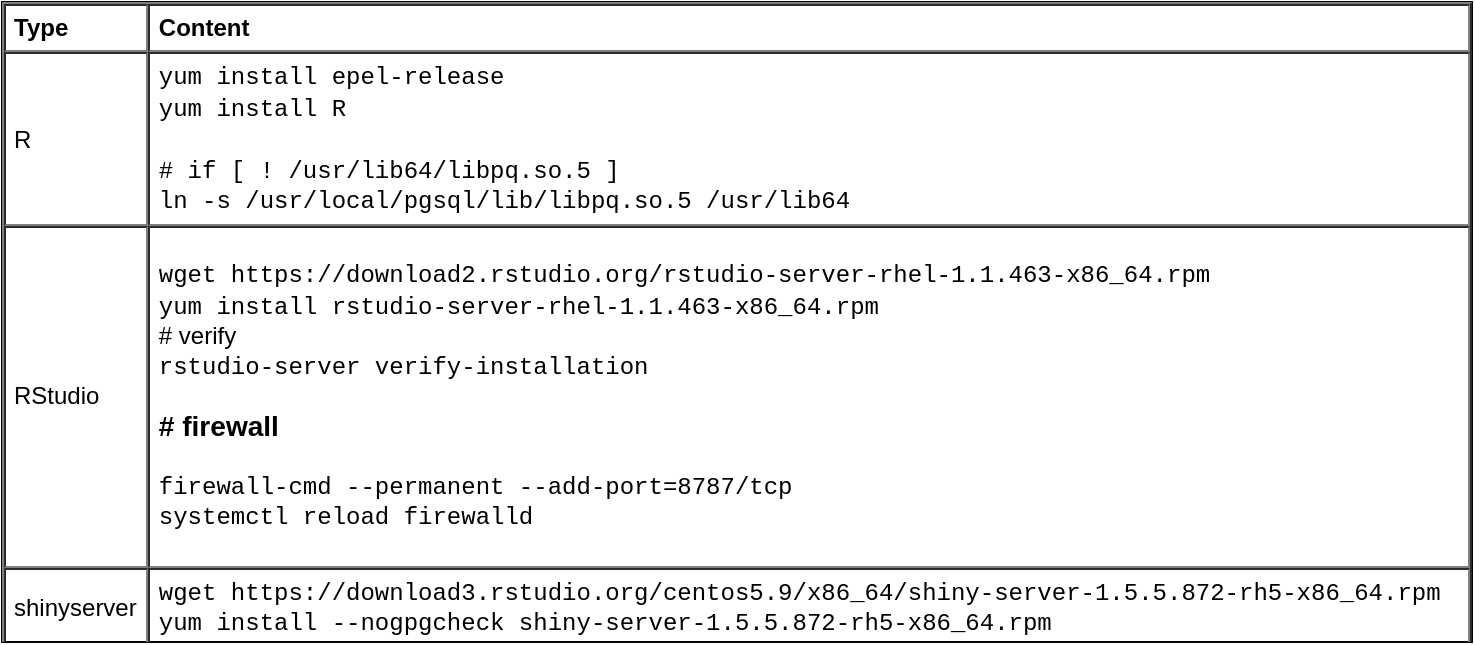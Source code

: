 <mxfile version="13.1.3" pages="5">
    <diagram id="nSeY9lbZJ80yplURgxZ5" name="Install">
        <mxGraphModel dx="822" dy="480" grid="0" gridSize="10" guides="1" tooltips="1" connect="1" arrows="1" fold="1" page="1" pageScale="1" pageWidth="827" pageHeight="1169" math="0" shadow="0">
            <root>
                <mxCell id="sl29WyDTLBE7U0arNcpx-0"/>
                <mxCell id="sl29WyDTLBE7U0arNcpx-1" parent="sl29WyDTLBE7U0arNcpx-0"/>
                <mxCell id="FPSPP7I0kuaueNv2cEEU-0" value="&lt;table cellpadding=&quot;4&quot; cellspacing=&quot;0&quot; border=&quot;1&quot; style=&quot;font-size: 1em ; width: 100% ; height: 100%&quot;&gt;&lt;tbody&gt;&lt;tr&gt;&lt;th&gt;Type&lt;/th&gt;&lt;th&gt;Content&lt;/th&gt;&lt;/tr&gt;&lt;tr&gt;&lt;td&gt;R&lt;/td&gt;&lt;td&gt;&lt;font face=&quot;Courier New&quot;&gt;yum install epel-release&lt;br&gt;yum install R&lt;br&gt;&lt;br&gt;# if [ ! /usr/lib64/libpq.so.5 ]&lt;br&gt;ln -s /usr/local/pgsql/lib/libpq.so.5 /usr/lib64&lt;/font&gt;&lt;/td&gt;&lt;/tr&gt;&lt;tr&gt;&lt;td&gt;RStudio&lt;/td&gt;&lt;td&gt;&lt;p&gt;&lt;span style=&quot;font-family: &amp;#34;courier new&amp;#34; ; font-size: 1em&quot;&gt;wget https://download2.rstudio.org/rstudio-server-rhel-1.1.463-x86_64.rpm&lt;/span&gt;&lt;br&gt;&lt;span style=&quot;font-family: &amp;#34;courier new&amp;#34; ; font-size: 1em&quot;&gt;yum install rstudio-server-rhel-1.1.463-x86_64.rpm&lt;/span&gt;&lt;br&gt;&lt;span style=&quot;font-size: 1em&quot;&gt;# verify&lt;/span&gt;&lt;br&gt;&lt;span style=&quot;font-family: &amp;#34;courier new&amp;#34; ; font-size: 1em&quot;&gt;rstudio-server verify-installation&lt;/span&gt;&lt;br&gt;&lt;/p&gt;&lt;p&gt;&lt;/p&gt;&lt;p&gt;&lt;/p&gt;&lt;h3&gt;&lt;span style=&quot;font-size: 1em&quot;&gt;# firewall&lt;/span&gt;&lt;/h3&gt;&lt;p&gt;&lt;span style=&quot;font-family: &amp;#34;courier new&amp;#34; ; font-size: 1em&quot;&gt;firewall-cmd --permanent --add-port=8787/tcp&lt;/span&gt;&lt;br&gt;&lt;span style=&quot;font-family: &amp;#34;courier new&amp;#34; ; font-size: 1em&quot;&gt;systemctl reload firewalld&lt;/span&gt;&lt;br&gt;&lt;/p&gt;&lt;p&gt;&lt;/p&gt;&lt;/td&gt;&lt;/tr&gt;&lt;tr&gt;&lt;td&gt;shinyserver&lt;/td&gt;&lt;td&gt;&lt;font face=&quot;Courier New&quot;&gt;wget https://download3.rstudio.org/centos5.9/x86_64/shiny-server-1.5.5.872-rh5-x86_64.rpm&lt;br&gt;yum install --nogpgcheck shiny-server-1.5.5.872-rh5-x86_64.rpm&lt;/font&gt;&lt;br&gt;&lt;/td&gt;&lt;/tr&gt;&lt;/tbody&gt;&lt;/table&gt; " style="verticalAlign=top;align=left;overflow=fill;fontSize=12;fontFamily=Helvetica;html=1;fillColor=none;" parent="sl29WyDTLBE7U0arNcpx-1" vertex="1">
                    <mxGeometry x="15" y="15" width="735" height="320" as="geometry"/>
                </mxCell>
            </root>
        </mxGraphModel>
    </diagram>
    <diagram id="CIw9ZEClu_fJkp-CBAcN" name="Configuration">
        &#xa;        &#xa;        &#xa;        
        <mxGraphModel dx="822" dy="480" grid="0" gridSize="10" guides="1" tooltips="1" connect="1" arrows="1" fold="1" page="1" pageScale="1" pageWidth="827" pageHeight="1169" math="0" shadow="0">
            &#xa;            &#xa;            &#xa;            
            <root>
                &#xa;                &#xa;                &#xa;                
                <mxCell id="tUxNS4r_sVykhm-ZUmaS-0"/>
                &#xa;                &#xa;                &#xa;                
                <mxCell id="tUxNS4r_sVykhm-ZUmaS-1" parent="tUxNS4r_sVykhm-ZUmaS-0"/>
                &#xa;                &#xa;                &#xa;                
                <mxCell id="qIeShxMpoQWOf_CElQao-0" value="&lt;table cellpadding=&quot;4&quot; cellspacing=&quot;0&quot; border=&quot;1&quot; style=&quot;font-size: 1em ; width: 100% ; height: 100%&quot;&gt;&lt;tbody&gt;&lt;tr&gt;&lt;th&gt;Type&lt;/th&gt;&lt;th&gt;Content&lt;/th&gt;&lt;/tr&gt;&lt;tr&gt;&lt;td&gt;Notes&lt;/td&gt;&lt;td&gt;&lt;ol&gt;&lt;li&gt;see&amp;nbsp;&lt;font face=&quot;Courier New&quot;&gt;?Startup)&lt;/font&gt;&lt;/li&gt;&lt;li&gt;see &lt;font face=&quot;Courier New&quot;&gt;usethis&lt;/font&gt; package&lt;/li&gt;&lt;/ol&gt;&lt;/td&gt;&lt;/tr&gt;&lt;tr&gt;&lt;td&gt;&lt;font face=&quot;Courier New&quot;&gt;Renviron&lt;br&gt;~/.Renviron&lt;/font&gt;&lt;/td&gt;&lt;td&gt;&lt;p&gt;&lt;span style=&quot;font-size: 1em&quot;&gt;# specify where package stored&lt;/span&gt;&lt;br&gt;&lt;span style=&quot;font-family: &amp;#34;courier new&amp;#34; ; font-size: 1em&quot;&gt;R_LIBS_USER=&quot;~/R&quot;&lt;/span&gt;&lt;br&gt;&lt;/p&gt;&lt;p&gt;# spark related&lt;br&gt;&lt;font face=&quot;Courier New&quot;&gt;JAVA_HOME=...&lt;br&gt;HADOOP_HOME=...&lt;br&gt;HADOOP_CONF_HOME=...&lt;br&gt;SPARK_HOME=...&lt;br&gt;SPARK_CONF_HOME=...&lt;br&gt;...&lt;/font&gt;&lt;/p&gt;&lt;/td&gt;&lt;/tr&gt;&lt;tr&gt;&lt;td&gt;&lt;font face=&quot;Courier New&quot;&gt;Rprofile.site&lt;br&gt;~/.Rprofile&lt;/font&gt;&lt;br&gt;&lt;/td&gt;&lt;td&gt;&lt;div&gt;&lt;font face=&quot;Courier New&quot;&gt;# CRAN mirror&lt;/font&gt;&lt;/div&gt;&lt;div&gt;&lt;font face=&quot;Courier New&quot;&gt;# CRANextra mirror supports some packages compiled for windows&lt;/font&gt;&lt;/div&gt;&lt;div&gt;&lt;font face=&quot;Courier New&quot;&gt;#&amp;nbsp;&lt;/font&gt;&lt;span style=&quot;font-size: 1em&quot;&gt;&lt;font face=&quot;Courier New&quot;&gt;local({code ...})&lt;/font&gt;&amp;nbsp;&lt;/span&gt;&lt;span style=&quot;font-size: 1em&quot;&gt;if code needs to be executed&lt;/span&gt;&lt;/div&gt;&lt;div&gt;&lt;font face=&quot;Courier New&quot;&gt;local({&lt;/font&gt;&lt;/div&gt;&lt;div&gt;&lt;font face=&quot;Courier New&quot;&gt;&amp;nbsp; &amp;nbsp; r &amp;lt;- getOption(&quot;repos&quot;)&lt;/font&gt;&lt;/div&gt;&lt;div&gt;&lt;font face=&quot;Courier New&quot;&gt;&amp;nbsp; &amp;nbsp; r[&quot;CRAN&quot;] &amp;lt;-&amp;nbsp;&lt;span style=&quot;font-size: 1em&quot;&gt;&quot;https://mirrors.tuna.tsinghua.edu.cn/CRAN/&quot;&lt;/span&gt;&lt;/font&gt;&lt;/div&gt;&lt;font face=&quot;Courier New&quot;&gt;&amp;nbsp; &amp;nbsp; r[&quot;CRANextra&quot;] &amp;lt;-&amp;nbsp;&lt;span style=&quot;font-size: 1em&quot;&gt;&quot;&lt;/span&gt;http://www.stats.ox.ac.uk/pub/RWin&lt;span style=&quot;font-size: 1em&quot;&gt;&quot;&lt;br&gt;&amp;nbsp; &amp;nbsp; options(repos = r)&lt;br&gt;&lt;/span&gt;&lt;/font&gt;&lt;div&gt;&lt;font face=&quot;Courier New&quot;&gt;})&lt;/font&gt;&lt;/div&gt;&lt;div&gt;&lt;font face=&quot;Courier New&quot;&gt;&lt;br&gt;&lt;/font&gt;&lt;/div&gt;&lt;div&gt;&lt;font face=&quot;Courier New&quot;&gt;options(...)&lt;/font&gt;&lt;/div&gt;&lt;font face=&quot;Courier New&quot;&gt;&lt;br&gt;# shiny&lt;br&gt;local({&amp;nbsp;&lt;/font&gt;&lt;br&gt;&lt;font face=&quot;Courier New&quot;&gt;&amp;nbsp; &amp;nbsp; options(&lt;/font&gt;&lt;br&gt;&lt;font face=&quot;Courier New&quot;&gt;&amp;nbsp; &amp;nbsp; &amp;nbsp; &amp;nbsp; shiny.port = 3838,&amp;nbsp;&lt;/font&gt;&lt;br&gt;&lt;font face=&quot;Courier New&quot;&gt;&amp;nbsp; &amp;nbsp; &amp;nbsp; &amp;nbsp; shiny.host = &quot;0.0.0.0&quot;,&lt;/font&gt;&lt;br&gt;&lt;font face=&quot;Courier New&quot;&gt;&amp;nbsp; &amp;nbsp; &amp;nbsp; &amp;nbsp; DT.options = list(&lt;/font&gt;&lt;br&gt;&lt;font face=&quot;Courier New&quot;&gt;&amp;nbsp; &amp;nbsp; &amp;nbsp; &amp;nbsp; &amp;nbsp; &amp;nbsp; scrollX = TRUE,&amp;nbsp;&lt;/font&gt;&lt;br&gt;&lt;font face=&quot;Courier New&quot;&gt;&amp;nbsp; &amp;nbsp; &amp;nbsp; &amp;nbsp; &amp;nbsp; &amp;nbsp; language = list(url = &quot;//cdn.datatables.net/plug-ins/1.10.11/i18n/Chinese.json&quot;)&lt;/font&gt;&lt;br&gt;&lt;font face=&quot;Courier New&quot;&gt;&amp;nbsp; &amp;nbsp; &amp;nbsp; &amp;nbsp; &amp;nbsp; &amp;nbsp; )&lt;/font&gt;&lt;br&gt;&lt;font face=&quot;Courier New&quot;&gt;&amp;nbsp; &amp;nbsp; )&lt;/font&gt;&lt;br&gt;&lt;font face=&quot;Courier New&quot;&gt;})&lt;br&gt;&lt;br&gt;# .First function executes when R start&lt;br&gt;.First &amp;lt;- function() {&lt;br&gt;library(ggplot2)&lt;br&gt;...&lt;br&gt;}&lt;br&gt;&lt;br&gt;# .Last function executes when R quit&lt;br&gt;.Last &amp;lt;- function() {&lt;br&gt;cat(&quot;goodbye&quot;)&lt;br&gt;...&lt;br&gt;}&lt;/font&gt;&lt;br&gt;&lt;/td&gt;&lt;/tr&gt;&lt;/tbody&gt;&lt;/table&gt; " style="verticalAlign=top;align=left;overflow=fill;fontSize=12;fontFamily=Helvetica;html=1;strokeColor=#000000;" parent="tUxNS4r_sVykhm-ZUmaS-1" vertex="1">
                    &#xa;                    &#xa;                    &#xa;                    
                    <mxGeometry x="15" y="15" width="789" height="808" as="geometry"/>
                    &#xa;                    &#xa;                &#xa;                
                </mxCell>
                &#xa;                &#xa;            &#xa;            
            </root>
            &#xa;            &#xa;        &#xa;        
        </mxGraphModel>
        &#xa;        &#xa;    &#xa;    
    </diagram>
    <diagram id="DEZDyBQhzGn40gvg28Lg" name="R">
        <mxGraphModel dx="822" dy="480" grid="0" gridSize="10" guides="1" tooltips="1" connect="1" arrows="1" fold="1" page="1" pageScale="1" pageWidth="827" pageHeight="1169" math="0" shadow="0">
            <root>
                <mxCell id="bmbrA65VG_Mxkz6htY8z-0"/>
                <mxCell id="bmbrA65VG_Mxkz6htY8z-1" parent="bmbrA65VG_Mxkz6htY8z-0"/>
                <mxCell id="-ZNGT6xIRW3v6wPCjdjX-0" value="&lt;table cellpadding=&quot;4&quot; cellspacing=&quot;0&quot; border=&quot;1&quot; style=&quot;font-size: 1em ; width: 100% ; height: 100%&quot;&gt;&lt;tbody&gt;&lt;tr&gt;&lt;th&gt;Type&lt;/th&gt;&lt;th&gt;Content&lt;/th&gt;&lt;/tr&gt;&lt;tr&gt;&lt;td&gt;Shell&lt;/td&gt;&lt;td&gt;&lt;p&gt;&lt;/p&gt;&lt;font face=&quot;Courier New&quot;&gt;# foo.R&lt;br&gt;#!/usr/bin/env Rscript&lt;br&gt;...&lt;br&gt;&lt;br&gt;./foo.R&lt;br&gt;R -f foo.R&lt;br&gt;Rscript foo.R&lt;br&gt;Rscript -e &quot;bookdown::render_book('index.Rmd', 'bookdown::gitbook')&quot;&lt;br&gt;&lt;/font&gt;&lt;/td&gt;&lt;/tr&gt;&lt;tr&gt;&lt;td&gt;Constants&lt;/td&gt;&lt;td&gt;&lt;ol&gt;&lt;li&gt;&lt;font face=&quot;Courier New&quot;&gt;NULL&lt;/font&gt;&amp;nbsp;- absent object in R&lt;/li&gt;&lt;li&gt;&lt;font face=&quot;Courier New&quot;&gt;NA&lt;/font&gt; - Not Available, absent value, often for missing value&lt;/li&gt;&lt;li&gt;&lt;font face=&quot;Courier New&quot;&gt;NaN&lt;/font&gt; - Not a Number, without meaning&amp;nbsp;&lt;font face=&quot;Courier New&quot;&gt;log(-2), 0 / 0&lt;/font&gt;&lt;/li&gt;&lt;li&gt;&lt;font face=&quot;Courier New&quot;&gt;Inf&lt;/font&gt; - positive infinity, &lt;font face=&quot;Courier New&quot;&gt;1 / 0&lt;/font&gt;&lt;/li&gt;&lt;li&gt;&lt;font face=&quot;Courier New&quot;&gt;-Inf&lt;/font&gt; - negative infinity, &lt;font face=&quot;Courier New&quot;&gt;log(0), -1 / 0&lt;/font&gt;&lt;/li&gt;&lt;/ol&gt;&lt;h3&gt;Functions&lt;/h3&gt;&lt;div&gt;&lt;ol&gt;&lt;li&gt;&lt;font face=&quot;Courier New&quot;&gt;is.null()&lt;/font&gt;&lt;/li&gt;&lt;li&gt;&lt;font face=&quot;Courier New&quot;&gt;is.na()&lt;/font&gt; - &lt;font face=&quot;Courier New&quot;&gt;TRUE&lt;/font&gt; for &lt;font face=&quot;Courier New&quot;&gt;NA&lt;/font&gt; and &lt;font face=&quot;Courier New&quot;&gt;NaN&lt;/font&gt;&lt;/li&gt;&lt;li&gt;&lt;font face=&quot;Courier New&quot;&gt;is.nan()&lt;/font&gt;&lt;/li&gt;&lt;li&gt;&lt;font face=&quot;Courier New&quot;&gt;is.infinite() - FALSE&amp;nbsp;&lt;/font&gt;for&amp;nbsp;&lt;font face=&quot;Courier New&quot;&gt;NA&lt;/font&gt;&amp;nbsp;and&amp;nbsp;&lt;font face=&quot;Courier New&quot;&gt;NaN&lt;/font&gt;&lt;/li&gt;&lt;li&gt;&lt;font face=&quot;Courier New&quot;&gt;is.finite() -&amp;nbsp;&lt;/font&gt;&lt;span style=&quot;font-family: &amp;#34;courier new&amp;#34;&quot;&gt;FALSE&amp;nbsp;&lt;/span&gt;for&amp;nbsp;&lt;font face=&quot;Courier New&quot;&gt;NA&lt;/font&gt;&amp;nbsp;and&amp;nbsp;&lt;font face=&quot;Courier New&quot;&gt;NaN&lt;/font&gt;&lt;/li&gt;&lt;/ol&gt;&lt;div&gt;&lt;font face=&quot;Courier New&quot;&gt;is.finite(x) != is.infinite(x)&lt;/font&gt; when &lt;font face=&quot;Courier New&quot;&gt;x = NA or NaN&lt;/font&gt;&lt;/div&gt;&lt;/div&gt;&lt;h3&gt;System&lt;/h3&gt;&lt;div&gt;&lt;ol&gt;&lt;li&gt;&lt;font face=&quot;Courier New&quot;&gt;.Machine&lt;/font&gt;&lt;/li&gt;&lt;/ol&gt;&lt;/div&gt;&lt;/td&gt;&lt;/tr&gt;&lt;tr&gt;&lt;td&gt;Operators&lt;/td&gt;&lt;td&gt;&lt;ol&gt;&lt;li&gt;&lt;font face=&quot;Courier New&quot;&gt;+ - * / ^ %/% %%&lt;/font&gt;&lt;/li&gt;&lt;/ol&gt;&lt;/td&gt;&lt;/tr&gt;&lt;tr&gt;&lt;td&gt;Vectors&lt;/td&gt;&lt;td&gt;&lt;h3&gt;Atomic Vectors&lt;/h3&gt;&lt;ol&gt;&lt;li&gt;logical: &lt;font face=&quot;Courier New&quot;&gt;[TRUE, FALSE, NA]&lt;/font&gt;&lt;/li&gt;&lt;li&gt;&lt;span style=&quot;font-size: 1em&quot;&gt;integer:&amp;nbsp; [&lt;font face=&quot;Courier New&quot;&gt;1L, ..., NA_integer_, NA]&lt;/font&gt;&lt;/span&gt;&lt;br&gt;&lt;/li&gt;&lt;li&gt;double: &lt;font face=&quot;Courier New&quot;&gt;[1, 1.0, ..., NaN, Inf, -Inf, NA_real, NA]&lt;/font&gt;&lt;/li&gt;&lt;li&gt;complex: &lt;font face=&quot;Courier New&quot;&gt;[1+1i, ..., NA_complex_, NA]&lt;/font&gt;&lt;/li&gt;&lt;li&gt;character: &lt;font face=&quot;Courier New&quot;&gt;[..., NA_character_, NA]&lt;/font&gt;&lt;/li&gt;&lt;li&gt;raw&lt;/li&gt;&lt;/ol&gt;&lt;div&gt;Integer and double are collectively called numeric. so&amp;nbsp;&lt;font face=&quot;Courier New&quot; style=&quot;font-size: 1em&quot;&gt;is.numeric&lt;/font&gt;&lt;span style=&quot;font-size: 1em&quot;&gt;&amp;nbsp;&lt;/span&gt;&lt;span style=&quot;font-size: 1em&quot;&gt;is&lt;/span&gt;&lt;span style=&quot;font-size: 1em&quot;&gt;&amp;nbsp;&lt;/span&gt;&lt;font face=&quot;Courier New&quot; style=&quot;font-size: 1em&quot;&gt;TRUE&lt;/font&gt;&lt;span style=&quot;font-size: 1em&quot;&gt;&amp;nbsp;&lt;/span&gt;&lt;span style=&quot;font-size: 1em&quot;&gt;for both integer and double.&lt;/span&gt;&lt;/div&gt;&lt;h3&gt;&lt;span style=&quot;font-size: 1em&quot;&gt;Coercion&lt;/span&gt;&lt;/h3&gt;&lt;div&gt;&lt;span style=&quot;font-size: 1em&quot;&gt;logical &amp;gt; integer &amp;gt; double &amp;gt; character&lt;/span&gt;&lt;/div&gt;&lt;h4&gt;logical &amp;gt; numeric&lt;/h4&gt;&lt;div&gt;&lt;ol&gt;&lt;li&gt;&lt;font face=&quot;Courier New&quot;&gt;TRUE -&amp;gt; 1&lt;/font&gt;&lt;/li&gt;&lt;li&gt;&lt;font face=&quot;Courier New&quot;&gt;FALSE -&amp;gt; 0&lt;/font&gt;&lt;/li&gt;&lt;/ol&gt;&lt;h4&gt;logical &amp;gt; character&lt;/h4&gt;&lt;/div&gt;&lt;div&gt;&lt;ol&gt;&lt;li&gt;&lt;font face=&quot;Courier New&quot;&gt;TRUE -&amp;gt; &quot;TRUE&quot;&lt;/font&gt;&lt;/li&gt;&lt;li&gt;&lt;font face=&quot;Courier New&quot;&gt;FALSE -&amp;gt; &quot;FALSE&quot;&lt;/font&gt;&lt;/li&gt;&lt;/ol&gt;&lt;/div&gt;&lt;h3&gt;Recursive Vectors&lt;/h3&gt;&lt;ol&gt;&lt;li&gt;list&lt;/li&gt;&lt;/ol&gt;&lt;h3&gt;Augmented Vectors&lt;/h3&gt;&lt;ol&gt;&lt;li&gt;factor - built on integer vectors&lt;/li&gt;&lt;li&gt;date and date-time - build on numeric vectors&lt;/li&gt;&lt;li&gt;data.frame- build on lists&lt;/li&gt;&lt;/ol&gt;&lt;h3&gt;Notes&lt;/h3&gt;&lt;div&gt;&lt;ol&gt;&lt;li&gt;&lt;font face=&quot;Courier New&quot; style=&quot;font-family: &amp;#34;courier new&amp;#34; ; font-size: 1em&quot;&gt;typeof()&lt;/font&gt;&lt;span style=&quot;font-size: 1em ; font-family: &amp;#34;helvetica&amp;#34;&quot;&gt;&amp;nbsp;determins the (R internal) type or storage mode of any objects&lt;/span&gt;&lt;/li&gt;&lt;li&gt;&lt;span style=&quot;font-size: 1em&quot;&gt;&lt;font face=&quot;Courier New&quot;&gt;length()&lt;/font&gt;&lt;/span&gt;&lt;span style=&quot;font-size: 1em ; font-family: &amp;#34;helvetica&amp;#34;&quot;&gt; determins the length of object&lt;/span&gt;&lt;/li&gt;&lt;/ol&gt;&lt;/div&gt;&lt;/td&gt;&lt;/tr&gt;&lt;tr&gt;&lt;td&gt;Set operations&lt;/td&gt;&lt;td&gt;&lt;ol&gt;&lt;li&gt;&lt;font face=&quot;Courier New&quot;&gt;match()&lt;/font&gt;&lt;/li&gt;&lt;li&gt;&lt;font face=&quot;Courier New&quot;&gt;%in%&lt;/font&gt;&lt;/li&gt;&lt;li&gt;&lt;font face=&quot;Courier New&quot;&gt;setdiff()&lt;/font&gt;&lt;/li&gt;&lt;/ol&gt;&lt;/td&gt;&lt;/tr&gt;&lt;tr&gt;&lt;td&gt;Sys&lt;br&gt;&lt;/td&gt;&lt;td&gt;&lt;ol&gt;&lt;li&gt;&lt;font face=&quot;Courier New&quot;&gt;getwd()&lt;/font&gt;&lt;/li&gt;&lt;li&gt;&lt;font face=&quot;Courier New&quot;&gt;setwd()&lt;/font&gt;&lt;/li&gt;&lt;li&gt;&lt;font face=&quot;Courier New&quot;&gt;R.home()&lt;/font&gt;&lt;/li&gt;&lt;li&gt;&lt;font face=&quot;Courier New&quot;&gt;SessionInfo()&lt;/font&gt;&lt;/li&gt;&lt;li&gt;&lt;span style=&quot;font-family: &amp;#34;courier new&amp;#34; ; font-size: 1em&quot;&gt;lapply()&lt;/span&gt;&lt;/li&gt;&lt;/ol&gt;&lt;/td&gt;&lt;/tr&gt;&lt;tr&gt;&lt;td&gt;File Operation&lt;/td&gt;&lt;td&gt;&lt;ol&gt;&lt;li&gt;&lt;font face=&quot;Courier New&quot;&gt;basename()&lt;/font&gt;&lt;/li&gt;&lt;li&gt;&lt;font face=&quot;Courier New&quot;&gt;dirname()&lt;/font&gt;&lt;/li&gt;&lt;li&gt;&lt;font face=&quot;Courier New&quot;&gt;list.files()&lt;/font&gt;&lt;/li&gt;&lt;li&gt;&lt;font face=&quot;Courier New&quot;&gt;list.dirs()&lt;/font&gt;&lt;/li&gt;&lt;li&gt;&lt;font face=&quot;Courier New&quot;&gt;system.file()&lt;/font&gt;&lt;/li&gt;&lt;li&gt;&lt;font face=&quot;Courier New&quot;&gt;file.path(&quot;a&quot;, &quot;b&quot;)&lt;/font&gt;&lt;/li&gt;&lt;li&gt;&lt;font face=&quot;Courier New&quot;&gt;path.expand(&quot;~&quot;)&lt;/font&gt;&lt;/li&gt;&lt;li&gt;&lt;font face=&quot;Courier New&quot;&gt;normalizePath(&quot;.&quot;)&lt;/font&gt;&lt;/li&gt;&lt;li&gt;&lt;font face=&quot;Courier New&quot;&gt;tempdir()&lt;/font&gt;&lt;/li&gt;&lt;li&gt;&lt;font face=&quot;Courier New&quot;&gt;tempfile()&lt;/font&gt;&lt;/li&gt;&lt;/ol&gt;&lt;/td&gt;&lt;/tr&gt;&lt;/tbody&gt;&lt;/table&gt; " style="verticalAlign=top;align=left;overflow=fill;fontSize=12;fontFamily=Helvetica;html=1;fillColor=none;" parent="bmbrA65VG_Mxkz6htY8z-1" vertex="1">
                    <mxGeometry x="15" y="15" width="662" height="1521" as="geometry"/>
                </mxCell>
            </root>
        </mxGraphModel>
    </diagram>
    <diagram id="22iieayW9RzJdmLiZfhH" name="RStudio">
        &#xa;        &#xa;        &#xa;        
        <mxGraphModel dx="822" dy="480" grid="0" gridSize="10" guides="1" tooltips="1" connect="1" arrows="1" fold="1" page="1" pageScale="1" pageWidth="827" pageHeight="1169" math="0" shadow="0">
            &#xa;            &#xa;            &#xa;            
            <root>
                &#xa;                &#xa;                &#xa;                
                <mxCell id="zXDAXFK56HSB0MKz_IRw-0"/>
                &#xa;                &#xa;                &#xa;                
                <mxCell id="zXDAXFK56HSB0MKz_IRw-1" parent="zXDAXFK56HSB0MKz_IRw-0"/>
                &#xa;                &#xa;                &#xa;                
                <mxCell id="zXDAXFK56HSB0MKz_IRw-2" value="&lt;table cellpadding=&quot;4&quot; cellspacing=&quot;0&quot; border=&quot;1&quot; style=&quot;font-size: 1em ; width: 100% ; height: 100%&quot;&gt;&lt;tbody&gt;&lt;tr&gt;&lt;th&gt;Type&lt;/th&gt;&lt;th&gt;Contents&lt;/th&gt;&lt;/tr&gt;&lt;tr&gt;&lt;td&gt;Notes&lt;/td&gt;&lt;td&gt;&lt;ol&gt;&lt;li&gt;RStudio includes a copy of Pandoc, so there is no need to install Pandoc separately&lt;/li&gt;&lt;/ol&gt;&lt;/td&gt;&lt;/tr&gt;&lt;/tbody&gt;&lt;/table&gt; " style="verticalAlign=top;align=left;overflow=fill;fontSize=12;fontFamily=Helvetica;html=1" parent="zXDAXFK56HSB0MKz_IRw-1" vertex="1">
                    &#xa;                    &#xa;                    &#xa;                    
                    <mxGeometry x="15" y="15" width="549" height="78" as="geometry"/>
                    &#xa;                    &#xa;                &#xa;                
                </mxCell>
                &#xa;                &#xa;            &#xa;            
            </root>
            &#xa;            &#xa;        &#xa;        
        </mxGraphModel>
        &#xa;        &#xa;    &#xa;    
    </diagram>
    <diagram id="mm59DPON8xHfet0JRgF6" name="References">
        &#xa;        &#xa;        &#xa;        
        <mxGraphModel dx="822" dy="1649" grid="0" gridSize="10" guides="1" tooltips="1" connect="1" arrows="1" fold="1" page="1" pageScale="1" pageWidth="827" pageHeight="1169" background="none" math="0" shadow="0">
            &#xa;            &#xa;            &#xa;            
            <root>
                &#xa;                &#xa;                &#xa;                
                <mxCell id="Gr6edN7ppNkgre0Q_z1g-0"/>
                &#xa;                &#xa;                &#xa;                
                <mxCell id="Gr6edN7ppNkgre0Q_z1g-1" parent="Gr6edN7ppNkgre0Q_z1g-0"/>
                &#xa;                &#xa;                &#xa;                
                <mxCell id="jqK3YuIMa9-6_V4bhgWz-0" value="&lt;table cellpadding=&quot;4&quot; cellspacing=&quot;0&quot; border=&quot;1&quot; style=&quot;font-size: 1em ; width: 100% ; height: 100%&quot;&gt;&lt;tbody&gt;&lt;tr&gt;&lt;th&gt;Type&lt;/th&gt;&lt;th&gt;Content&lt;/th&gt;&lt;/tr&gt;&lt;tr&gt;&lt;td&gt;Writing&lt;/td&gt;&lt;td&gt;&lt;ol&gt;&lt;li&gt;&lt;a href=&quot;https://bookdown.org/yihui/rmarkdown/&quot;&gt;R Markdown: The Definitive Guide&lt;br&gt;&lt;/a&gt;&lt;/li&gt;&lt;li&gt;&lt;a href=&quot;https://bookdown.org/yihui/bookdown/get-started.html&quot;&gt;Authoring Books and Technical Documents with R Markdown&lt;/a&gt;&lt;br&gt;&lt;/li&gt;&lt;li&gt;&lt;a href=&quot;https://yihui.org/knitr/options/&quot;&gt;Knitr Options&lt;/a&gt;&lt;/li&gt;&lt;li&gt;&lt;a href=&quot;https://yihui.org/tinytex/&quot;&gt;Tinytex&lt;/a&gt;&lt;/li&gt;&lt;/ol&gt;&lt;/td&gt;&lt;/tr&gt;&lt;tr&gt;&lt;td&gt;R-lang&lt;/td&gt;&lt;td&gt;&lt;ol&gt;&lt;li&gt;&lt;a href=&quot;https://rstudio-education.github.io/hopr/&quot;&gt;Hands-On Programming with R&lt;/a&gt;&lt;br&gt;&lt;/li&gt;&lt;/ol&gt;&lt;/td&gt;&lt;/tr&gt;&lt;/tbody&gt;&lt;/table&gt; " style="verticalAlign=top;align=left;overflow=fill;fontSize=12;fontFamily=Helvetica;html=1;fillColor=none;" parent="Gr6edN7ppNkgre0Q_z1g-1" vertex="1">
                    &#xa;                    &#xa;                    &#xa;                    
                    <mxGeometry x="10" y="-1161" width="435" height="168" as="geometry"/>
                    &#xa;                    &#xa;                &#xa;                
                </mxCell>
                &#xa;                &#xa;            &#xa;            
            </root>
            &#xa;            &#xa;        &#xa;        
        </mxGraphModel>
        &#xa;        &#xa;    &#xa;    
    </diagram>
</mxfile>